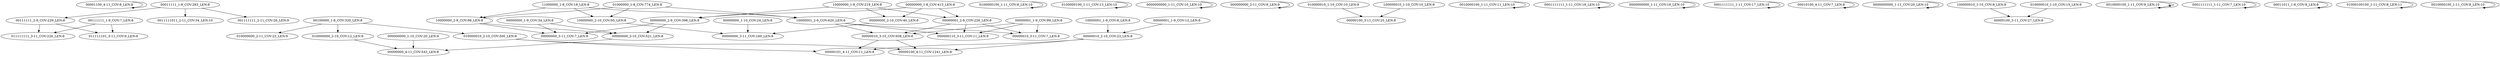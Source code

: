 digraph G {
    "00001100_4-11_COV:8_LEN:8" -> "00001100_4-11_COV:8_LEN:8";
    "00111111_2-9_COV:229_LEN:8" -> "011111111_3-11_COV:226_LEN:9";
    "00111111_2-9_COV:229_LEN:8" -> "011111101_3-11_COV:9_LEN:9";
    "00100000_1-8_COV:320_LEN:8" -> "010000000_2-11_COV:23_LEN:9";
    "00100000_1-8_COV:320_LEN:8" -> "010000000_2-10_COV:12_LEN:9";
    "00100000_1-8_COV:320_LEN:8" -> "010000010_2-10_COV:300_LEN:9";
    "00000000_2-9_COV:396_LEN:8" -> "00000000_3-11_COV:7_LEN:8";
    "00000000_2-9_COV:396_LEN:8" -> "00000000_3-10_COV:521_LEN:8";
    "0100000100_1-11_COV:8_LEN:10" -> "0100000100_1-11_COV:8_LEN:10";
    "0100000100_1-11_COV:13_LEN:10" -> "0100000100_1-11_COV:13_LEN:10";
    "11000000_1-8_COV:18_LEN:8" -> "10000000_2-9_COV:98_LEN:8";
    "11000000_1-8_COV:18_LEN:8" -> "10000000_2-10_COV:95_LEN:8";
    "11000000_1-8_COV:18_LEN:8" -> "10000001_2-9_COV:620_LEN:8";
    "00000000_1-10_COV:24_LEN:8" -> "00000000_3-11_COV:160_LEN:8";
    "0000000000_1-11_COV:10_LEN:10" -> "0000000000_1-11_COV:10_LEN:10";
    "00000001_2-9_COV:226_LEN:8" -> "000000110_3-11_COV:11_LEN:9";
    "00000001_2-9_COV:226_LEN:8" -> "00000010_3-11_COV:7_LEN:8";
    "00000001_2-9_COV:226_LEN:8" -> "00000010_3-10_COV:938_LEN:8";
    "000000000_2-11_COV:9_LEN:9" -> "000000000_2-11_COV:9_LEN:9";
    "00000000_1-9_COV:34_LEN:8" -> "00000000_3-11_COV:7_LEN:8";
    "00000000_1-9_COV:34_LEN:8" -> "00000000_3-10_COV:521_LEN:8";
    "010000010_1-10_COV:10_LEN:9" -> "00000100_3-11_COV:25_LEN:8";
    "0010000100_1-11_COV:11_LEN:10" -> "0010000100_1-11_COV:11_LEN:10";
    "10000000_1-8_COV:219_LEN:8" -> "00000000_2-9_COV:396_LEN:8";
    "10000000_1-8_COV:219_LEN:8" -> "00000001_2-9_COV:226_LEN:8";
    "10000000_1-8_COV:219_LEN:8" -> "00000000_2-10_COV:40_LEN:8";
    "01000000_1-8_COV:774_LEN:8" -> "10000000_2-9_COV:98_LEN:8";
    "01000000_1-8_COV:774_LEN:8" -> "10000000_2-10_COV:95_LEN:8";
    "01000000_1-8_COV:774_LEN:8" -> "10000001_2-9_COV:620_LEN:8";
    "0001111111_1-11_COV:18_LEN:10" -> "0001111111_1-11_COV:18_LEN:10";
    "10000001_1-9_COV:8_LEN:8" -> "00000010_2-10_COV:23_LEN:8";
    "0000000000_1-11_COV:16_LEN:10" -> "0000000000_1-11_COV:16_LEN:10";
    "00011111_1-8_COV:283_LEN:8" -> "00111111_2-9_COV:229_LEN:8";
    "00011111_1-8_COV:283_LEN:8" -> "0011111011_2-11_COV:34_LEN:10";
    "00011111_1-8_COV:283_LEN:8" -> "001111111_2-11_COV:26_LEN:9";
    "00000001_1-9_COV:99_LEN:8" -> "000000110_3-11_COV:11_LEN:9";
    "00000001_1-9_COV:99_LEN:8" -> "00000010_3-11_COV:7_LEN:8";
    "00000001_1-9_COV:99_LEN:8" -> "00000010_3-10_COV:938_LEN:8";
    "00000000_1-8_COV:413_LEN:8" -> "00000000_2-9_COV:396_LEN:8";
    "00000000_1-8_COV:413_LEN:8" -> "00000001_2-9_COV:226_LEN:8";
    "00000000_1-8_COV:413_LEN:8" -> "00000000_2-10_COV:40_LEN:8";
    "0001111111_1-11_COV:17_LEN:10" -> "0001111111_1-11_COV:17_LEN:10";
    "10000000_2-9_COV:98_LEN:8" -> "00000000_3-11_COV:7_LEN:8";
    "10000000_2-9_COV:98_LEN:8" -> "00000000_3-10_COV:521_LEN:8";
    "00010100_4-11_COV:7_LEN:8" -> "00010100_4-11_COV:7_LEN:8";
    "10000000_2-10_COV:95_LEN:8" -> "00000000_3-11_COV:160_LEN:8";
    "10000001_2-9_COV:620_LEN:8" -> "000000110_3-11_COV:11_LEN:9";
    "10000001_2-9_COV:620_LEN:8" -> "00000010_3-11_COV:7_LEN:8";
    "10000001_2-9_COV:620_LEN:8" -> "00000010_3-10_COV:938_LEN:8";
    "00000000_2-10_COV:40_LEN:8" -> "00000000_3-11_COV:160_LEN:8";
    "010000000_2-10_COV:12_LEN:9" -> "00000000_4-11_COV:543_LEN:8";
    "0000000000_1-11_COV:20_LEN:10" -> "0000000000_1-11_COV:20_LEN:10";
    "00000001_1-9_COV:12_LEN:8" -> "00000010_2-10_COV:23_LEN:8";
    "100000010_1-10_COV:10_LEN:9" -> "00000100_3-11_COV:25_LEN:8";
    "00000010_2-10_COV:23_LEN:8" -> "00000100_4-11_COV:1241_LEN:8";
    "00000010_2-10_COV:23_LEN:8" -> "00000101_4-11_COV:11_LEN:8";
    "100000010_1-10_COV:8_LEN:9" -> "00000100_3-11_COV:27_LEN:8";
    "0010000100_1-11_COV:9_LEN:10" -> "0010000100_1-11_COV:9_LEN:10";
    "010000010_2-10_COV:300_LEN:9" -> "00000100_4-11_COV:1241_LEN:8";
    "010000010_2-10_COV:300_LEN:9" -> "00000101_4-11_COV:11_LEN:8";
    "00111111_1-9_COV:7_LEN:8" -> "011111111_3-11_COV:226_LEN:9";
    "00111111_1-9_COV:7_LEN:8" -> "011111101_3-11_COV:9_LEN:9";
    "00000010_3-10_COV:938_LEN:8" -> "00000100_4-11_COV:1241_LEN:8";
    "00000010_3-10_COV:938_LEN:8" -> "00000101_4-11_COV:11_LEN:8";
    "0001111111_1-11_COV:7_LEN:10" -> "0001111111_1-11_COV:7_LEN:10";
    "00011011_1-8_COV:9_LEN:8" -> "00011011_1-8_COV:9_LEN:8";
    "0010000100_1-11_COV:9_LEN:10" -> "0010000100_1-11_COV:9_LEN:10";
    "01000100100_1-11_COV:8_LEN:11" -> "01000100100_1-11_COV:8_LEN:11";
    "000000000_1-10_COV:20_LEN:9" -> "00000000_4-11_COV:543_LEN:8";
    "010000010_1-10_COV:15_LEN:9" -> "00000100_3-11_COV:27_LEN:8";
    "00000000_3-10_COV:521_LEN:8" -> "00000000_4-11_COV:543_LEN:8";
    "0010000100_1-11_COV:8_LEN:10" -> "0010000100_1-11_COV:8_LEN:10";
}
